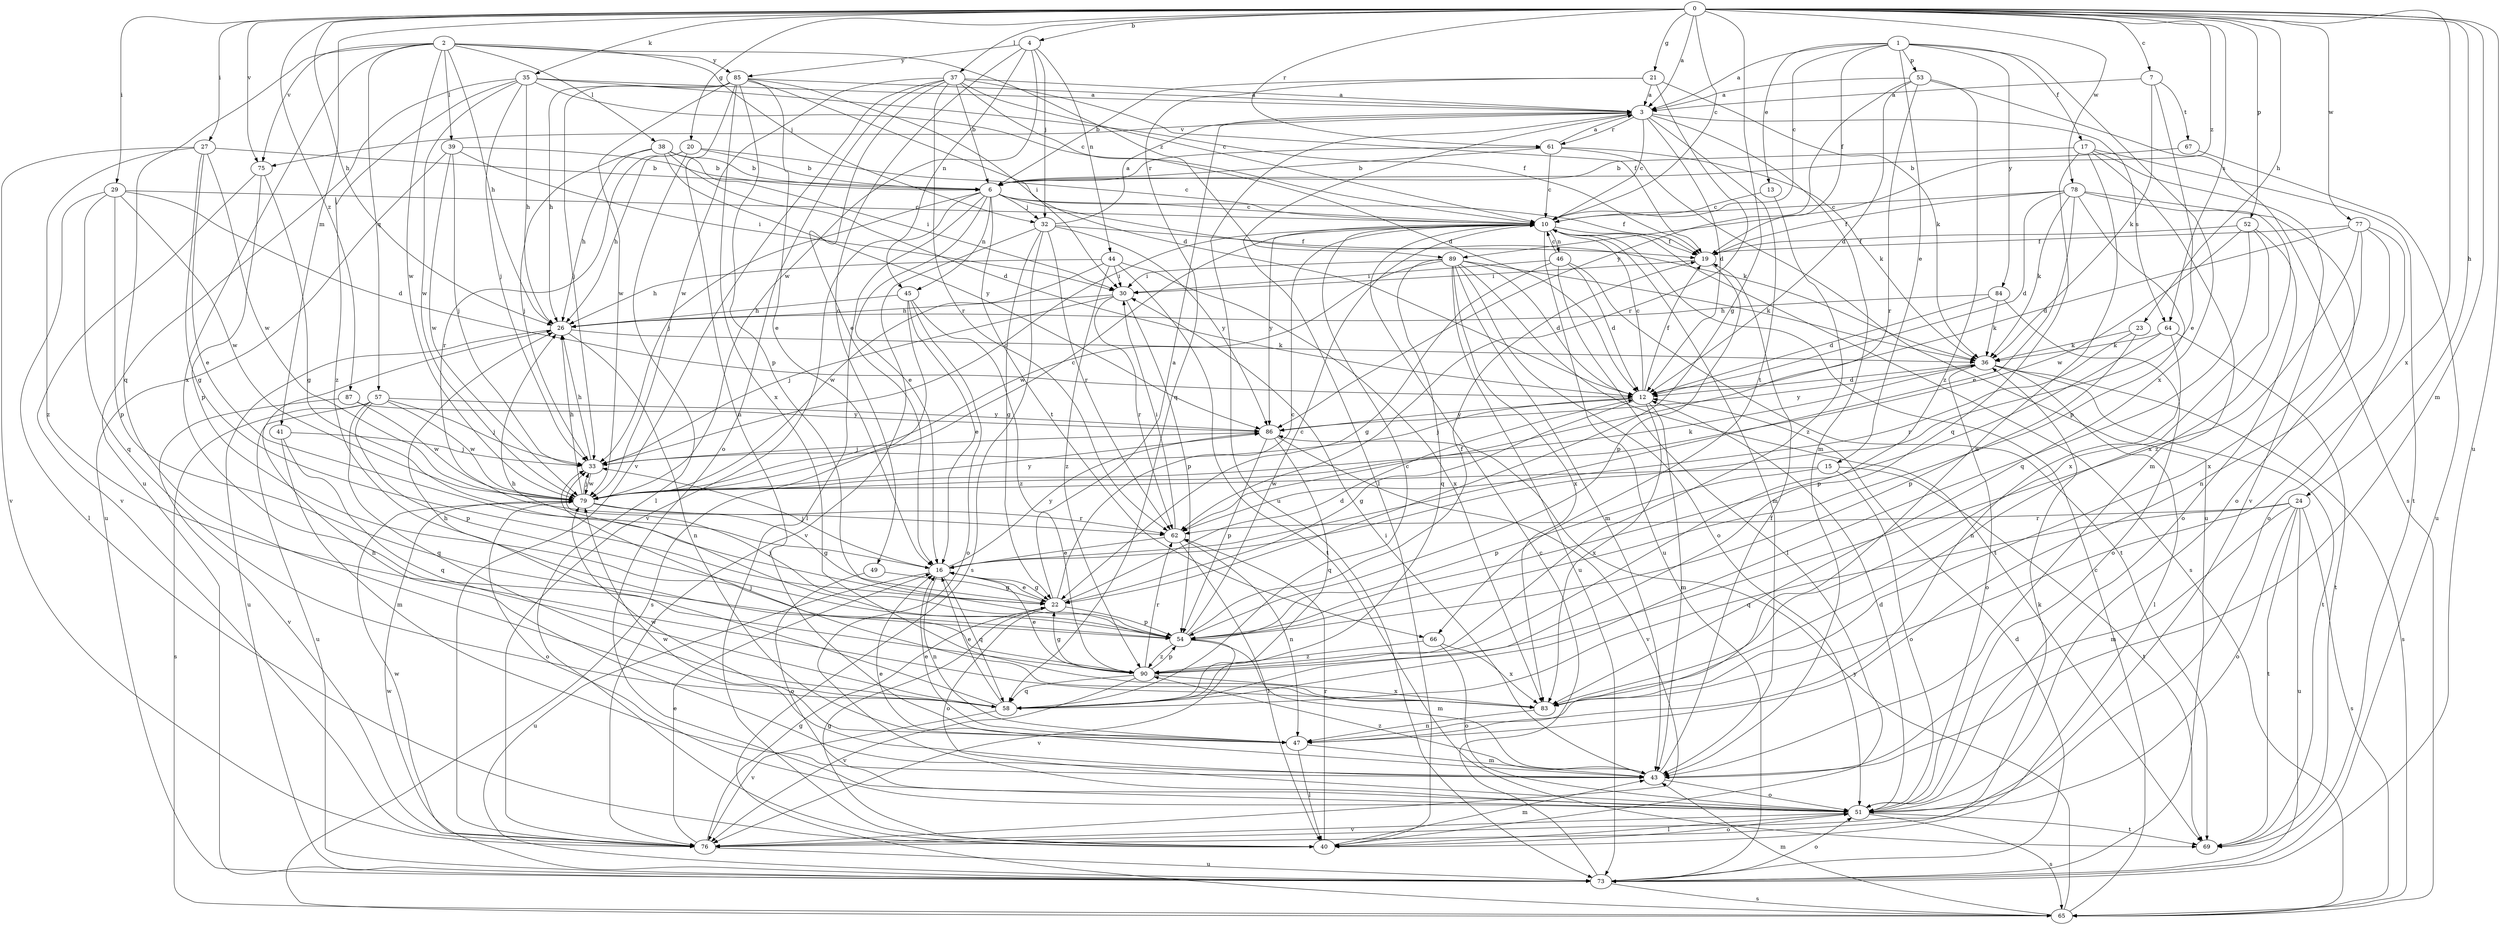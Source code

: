 strict digraph  {
0;
1;
2;
3;
4;
6;
7;
10;
12;
13;
15;
16;
17;
19;
20;
21;
22;
23;
24;
26;
27;
29;
30;
32;
33;
35;
36;
37;
38;
39;
40;
41;
43;
44;
45;
46;
47;
49;
51;
52;
53;
54;
57;
58;
61;
62;
64;
65;
66;
67;
69;
73;
75;
76;
77;
78;
79;
83;
84;
85;
86;
87;
89;
90;
0 -> 3  [label=a];
0 -> 4  [label=b];
0 -> 7  [label=c];
0 -> 10  [label=c];
0 -> 20  [label=g];
0 -> 21  [label=g];
0 -> 22  [label=g];
0 -> 23  [label=h];
0 -> 24  [label=h];
0 -> 26  [label=h];
0 -> 27  [label=i];
0 -> 29  [label=i];
0 -> 35  [label=k];
0 -> 37  [label=l];
0 -> 41  [label=m];
0 -> 43  [label=m];
0 -> 52  [label=p];
0 -> 61  [label=r];
0 -> 64  [label=s];
0 -> 73  [label=u];
0 -> 75  [label=v];
0 -> 77  [label=w];
0 -> 78  [label=w];
0 -> 83  [label=x];
0 -> 87  [label=z];
0 -> 89  [label=z];
1 -> 3  [label=a];
1 -> 10  [label=c];
1 -> 13  [label=e];
1 -> 15  [label=e];
1 -> 17  [label=f];
1 -> 19  [label=f];
1 -> 53  [label=p];
1 -> 83  [label=x];
1 -> 84  [label=y];
2 -> 26  [label=h];
2 -> 32  [label=j];
2 -> 38  [label=l];
2 -> 39  [label=l];
2 -> 57  [label=q];
2 -> 58  [label=q];
2 -> 75  [label=v];
2 -> 79  [label=w];
2 -> 83  [label=x];
2 -> 85  [label=y];
2 -> 89  [label=z];
3 -> 10  [label=c];
3 -> 12  [label=d];
3 -> 40  [label=l];
3 -> 43  [label=m];
3 -> 61  [label=r];
3 -> 64  [label=s];
3 -> 66  [label=t];
3 -> 73  [label=u];
3 -> 75  [label=v];
4 -> 32  [label=j];
4 -> 44  [label=n];
4 -> 45  [label=n];
4 -> 49  [label=o];
4 -> 79  [label=w];
4 -> 85  [label=y];
6 -> 10  [label=c];
6 -> 16  [label=e];
6 -> 19  [label=f];
6 -> 32  [label=j];
6 -> 33  [label=j];
6 -> 36  [label=k];
6 -> 40  [label=l];
6 -> 45  [label=n];
6 -> 61  [label=r];
6 -> 66  [label=t];
6 -> 76  [label=v];
7 -> 3  [label=a];
7 -> 16  [label=e];
7 -> 36  [label=k];
7 -> 67  [label=t];
10 -> 19  [label=f];
10 -> 43  [label=m];
10 -> 46  [label=n];
10 -> 65  [label=s];
10 -> 73  [label=u];
10 -> 86  [label=y];
12 -> 10  [label=c];
12 -> 19  [label=f];
12 -> 22  [label=g];
12 -> 33  [label=j];
12 -> 43  [label=m];
12 -> 83  [label=x];
12 -> 86  [label=y];
13 -> 10  [label=c];
13 -> 90  [label=z];
15 -> 51  [label=o];
15 -> 54  [label=p];
15 -> 69  [label=t];
15 -> 79  [label=w];
16 -> 22  [label=g];
16 -> 33  [label=j];
16 -> 47  [label=n];
16 -> 58  [label=q];
16 -> 73  [label=u];
16 -> 86  [label=y];
17 -> 6  [label=b];
17 -> 43  [label=m];
17 -> 47  [label=n];
17 -> 58  [label=q];
17 -> 69  [label=t];
17 -> 76  [label=v];
19 -> 30  [label=i];
19 -> 54  [label=p];
20 -> 6  [label=b];
20 -> 10  [label=c];
20 -> 26  [label=h];
20 -> 40  [label=l];
20 -> 62  [label=r];
21 -> 3  [label=a];
21 -> 6  [label=b];
21 -> 36  [label=k];
21 -> 58  [label=q];
21 -> 62  [label=r];
22 -> 3  [label=a];
22 -> 10  [label=c];
22 -> 12  [label=d];
22 -> 16  [label=e];
22 -> 51  [label=o];
22 -> 54  [label=p];
23 -> 36  [label=k];
23 -> 54  [label=p];
23 -> 62  [label=r];
24 -> 43  [label=m];
24 -> 51  [label=o];
24 -> 58  [label=q];
24 -> 62  [label=r];
24 -> 65  [label=s];
24 -> 69  [label=t];
24 -> 73  [label=u];
26 -> 36  [label=k];
26 -> 47  [label=n];
26 -> 73  [label=u];
27 -> 6  [label=b];
27 -> 16  [label=e];
27 -> 22  [label=g];
27 -> 76  [label=v];
27 -> 79  [label=w];
27 -> 90  [label=z];
29 -> 10  [label=c];
29 -> 12  [label=d];
29 -> 40  [label=l];
29 -> 54  [label=p];
29 -> 58  [label=q];
29 -> 79  [label=w];
30 -> 26  [label=h];
30 -> 33  [label=j];
30 -> 54  [label=p];
30 -> 62  [label=r];
32 -> 3  [label=a];
32 -> 19  [label=f];
32 -> 22  [label=g];
32 -> 62  [label=r];
32 -> 65  [label=s];
32 -> 76  [label=v];
32 -> 86  [label=y];
33 -> 10  [label=c];
33 -> 26  [label=h];
33 -> 79  [label=w];
35 -> 3  [label=a];
35 -> 10  [label=c];
35 -> 19  [label=f];
35 -> 26  [label=h];
35 -> 33  [label=j];
35 -> 73  [label=u];
35 -> 79  [label=w];
35 -> 90  [label=z];
36 -> 12  [label=d];
36 -> 40  [label=l];
36 -> 51  [label=o];
36 -> 65  [label=s];
36 -> 69  [label=t];
36 -> 86  [label=y];
37 -> 3  [label=a];
37 -> 6  [label=b];
37 -> 10  [label=c];
37 -> 12  [label=d];
37 -> 16  [label=e];
37 -> 19  [label=f];
37 -> 51  [label=o];
37 -> 62  [label=r];
37 -> 76  [label=v];
37 -> 79  [label=w];
38 -> 6  [label=b];
38 -> 12  [label=d];
38 -> 26  [label=h];
38 -> 30  [label=i];
38 -> 33  [label=j];
38 -> 86  [label=y];
39 -> 6  [label=b];
39 -> 30  [label=i];
39 -> 33  [label=j];
39 -> 73  [label=u];
39 -> 79  [label=w];
40 -> 22  [label=g];
40 -> 43  [label=m];
40 -> 51  [label=o];
40 -> 62  [label=r];
41 -> 33  [label=j];
41 -> 43  [label=m];
41 -> 58  [label=q];
43 -> 16  [label=e];
43 -> 19  [label=f];
43 -> 26  [label=h];
43 -> 30  [label=i];
43 -> 51  [label=o];
43 -> 79  [label=w];
43 -> 90  [label=z];
44 -> 26  [label=h];
44 -> 30  [label=i];
44 -> 69  [label=t];
44 -> 79  [label=w];
44 -> 83  [label=x];
44 -> 90  [label=z];
45 -> 16  [label=e];
45 -> 26  [label=h];
45 -> 51  [label=o];
45 -> 65  [label=s];
45 -> 90  [label=z];
46 -> 10  [label=c];
46 -> 12  [label=d];
46 -> 22  [label=g];
46 -> 30  [label=i];
46 -> 40  [label=l];
46 -> 69  [label=t];
47 -> 16  [label=e];
47 -> 40  [label=l];
47 -> 43  [label=m];
47 -> 79  [label=w];
49 -> 22  [label=g];
49 -> 51  [label=o];
51 -> 12  [label=d];
51 -> 40  [label=l];
51 -> 65  [label=s];
51 -> 69  [label=t];
51 -> 76  [label=v];
52 -> 19  [label=f];
52 -> 51  [label=o];
52 -> 58  [label=q];
52 -> 79  [label=w];
52 -> 83  [label=x];
53 -> 3  [label=a];
53 -> 12  [label=d];
53 -> 62  [label=r];
53 -> 65  [label=s];
53 -> 86  [label=y];
53 -> 90  [label=z];
54 -> 10  [label=c];
54 -> 19  [label=f];
54 -> 26  [label=h];
54 -> 33  [label=j];
54 -> 43  [label=m];
54 -> 76  [label=v];
54 -> 90  [label=z];
57 -> 33  [label=j];
57 -> 54  [label=p];
57 -> 58  [label=q];
57 -> 65  [label=s];
57 -> 73  [label=u];
57 -> 79  [label=w];
57 -> 86  [label=y];
58 -> 10  [label=c];
58 -> 16  [label=e];
58 -> 26  [label=h];
58 -> 76  [label=v];
61 -> 3  [label=a];
61 -> 6  [label=b];
61 -> 10  [label=c];
61 -> 36  [label=k];
61 -> 73  [label=u];
62 -> 16  [label=e];
62 -> 30  [label=i];
62 -> 40  [label=l];
62 -> 47  [label=n];
64 -> 36  [label=k];
64 -> 47  [label=n];
64 -> 54  [label=p];
64 -> 69  [label=t];
65 -> 10  [label=c];
65 -> 43  [label=m];
65 -> 86  [label=y];
66 -> 51  [label=o];
66 -> 83  [label=x];
66 -> 90  [label=z];
67 -> 6  [label=b];
67 -> 73  [label=u];
73 -> 10  [label=c];
73 -> 12  [label=d];
73 -> 51  [label=o];
73 -> 65  [label=s];
73 -> 79  [label=w];
75 -> 22  [label=g];
75 -> 54  [label=p];
75 -> 76  [label=v];
76 -> 16  [label=e];
76 -> 22  [label=g];
76 -> 36  [label=k];
76 -> 73  [label=u];
76 -> 79  [label=w];
77 -> 12  [label=d];
77 -> 19  [label=f];
77 -> 47  [label=n];
77 -> 51  [label=o];
77 -> 83  [label=x];
77 -> 90  [label=z];
78 -> 10  [label=c];
78 -> 12  [label=d];
78 -> 16  [label=e];
78 -> 19  [label=f];
78 -> 36  [label=k];
78 -> 51  [label=o];
78 -> 54  [label=p];
78 -> 83  [label=x];
79 -> 10  [label=c];
79 -> 22  [label=g];
79 -> 26  [label=h];
79 -> 33  [label=j];
79 -> 36  [label=k];
79 -> 51  [label=o];
79 -> 62  [label=r];
79 -> 86  [label=y];
83 -> 33  [label=j];
83 -> 47  [label=n];
84 -> 12  [label=d];
84 -> 26  [label=h];
84 -> 36  [label=k];
84 -> 51  [label=o];
85 -> 3  [label=a];
85 -> 12  [label=d];
85 -> 16  [label=e];
85 -> 26  [label=h];
85 -> 30  [label=i];
85 -> 33  [label=j];
85 -> 47  [label=n];
85 -> 54  [label=p];
85 -> 79  [label=w];
85 -> 83  [label=x];
86 -> 33  [label=j];
86 -> 54  [label=p];
86 -> 58  [label=q];
86 -> 76  [label=v];
87 -> 76  [label=v];
87 -> 79  [label=w];
87 -> 86  [label=y];
89 -> 12  [label=d];
89 -> 30  [label=i];
89 -> 36  [label=k];
89 -> 43  [label=m];
89 -> 51  [label=o];
89 -> 58  [label=q];
89 -> 69  [label=t];
89 -> 73  [label=u];
89 -> 79  [label=w];
89 -> 83  [label=x];
90 -> 16  [label=e];
90 -> 22  [label=g];
90 -> 54  [label=p];
90 -> 58  [label=q];
90 -> 62  [label=r];
90 -> 76  [label=v];
90 -> 83  [label=x];
}
